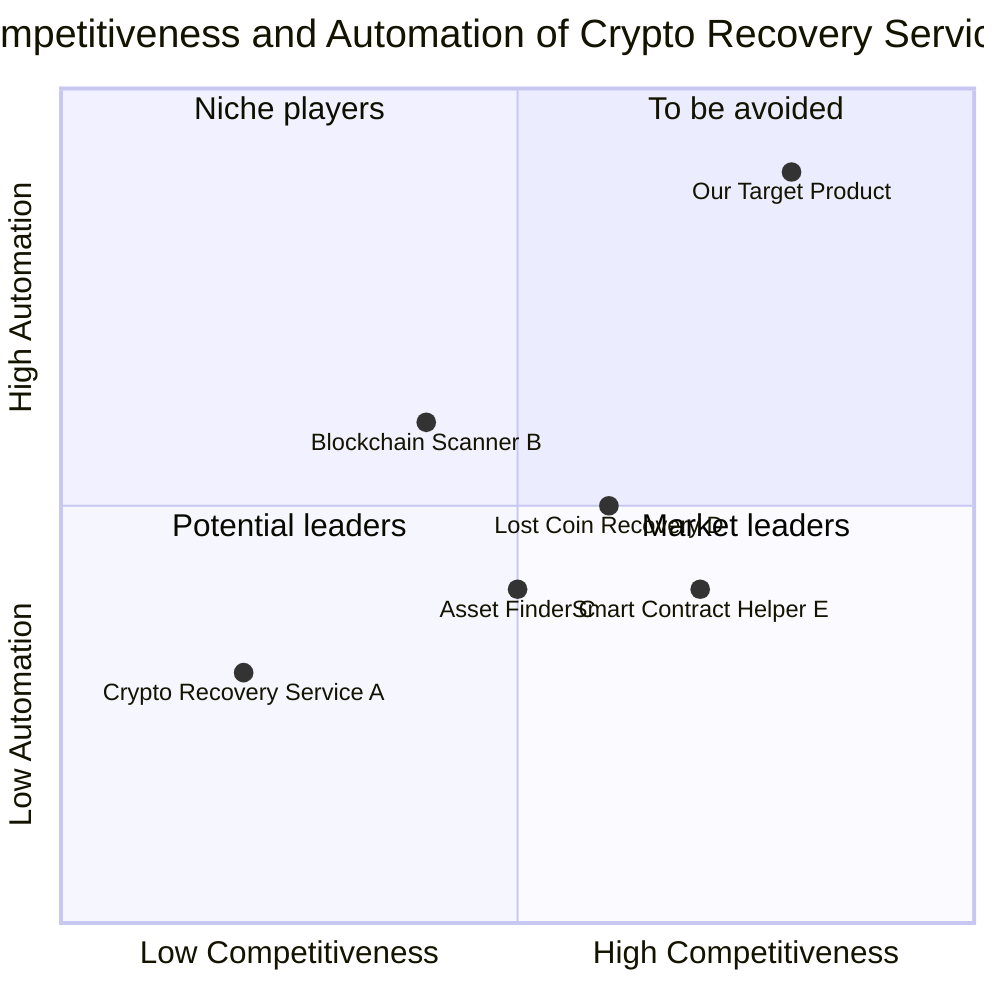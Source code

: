quadrantChart
    title "Competitiveness and Automation of Crypto Recovery Services"
    x-axis "Low Competitiveness" --> "High Competitiveness"
    y-axis "Low Automation" --> "High Automation"
    quadrant-1 "To be avoided"
    quadrant-2 "Niche players"
    quadrant-3 "Potential leaders"
    quadrant-4 "Market leaders"
    "Crypto Recovery Service A": [0.2, 0.3]
    "Blockchain Scanner B": [0.4, 0.6]
    "Asset Finder C": [0.5, 0.4]
    "Lost Coin Recovery D": [0.6, 0.5]
    "Smart Contract Helper E": [0.7, 0.4]
    "Our Target Product": [0.8, 0.9]